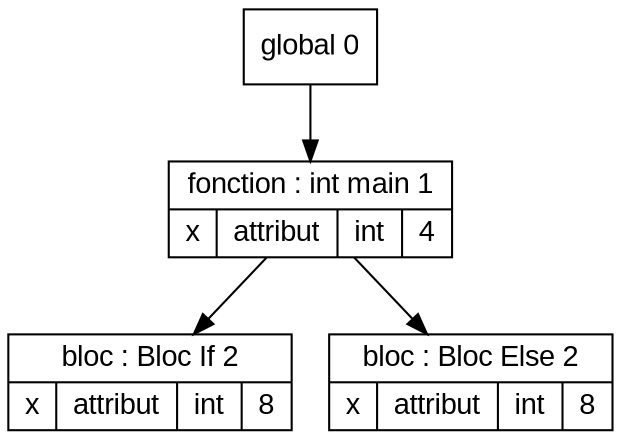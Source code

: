 digraph "tds"{

	node [fontname="Arial"];

	N2 [shape=record label="{ bloc : Bloc If  2
	| { x | attribut | int | 8 }
	}"];

	N3 [shape=record label="{ bloc : Bloc Else  2
	| { x | attribut | int | 8 }
	}"];

	N1 [shape=record label="{ fonction : int main 1
	| { x | attribut | int | 4 }
	}"];

	N0 [shape=record label="{ global 0
	}"];


	N0 -> N1; 
	N1 -> N2; 
	N1 -> N3; 
}
